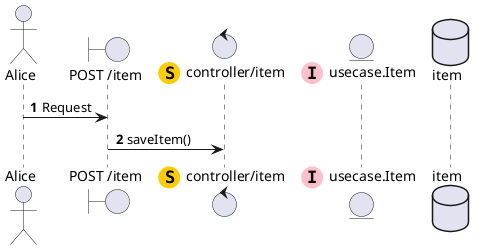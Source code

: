 @startuml
autonumber

actor Alice
boundary "POST /item"
control "controller/item" <<(S,#FFCC00) >>
entity "usecase.Item" << (I,Pink) >>
database item

Alice -> "POST /item": Request
"POST /item" -> "controller/item": saveItem()

@enduml